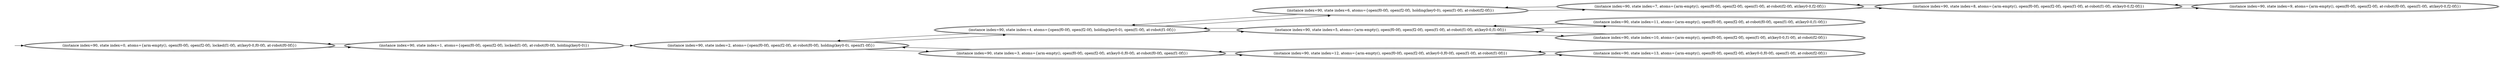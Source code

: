 digraph {
rankdir="LR"
s0[peripheries=2,label="(instance index=90, state index=0, atoms={arm-empty(), open(f0-0f), open(f2-0f), locked(f1-0f), at(key0-0,f0-0f), at-robot(f0-0f)})"]
s13[peripheries=2,label="(instance index=90, state index=13, atoms={arm-empty(), open(f0-0f), open(f2-0f), at(key0-0,f0-0f), open(f1-0f), at-robot(f2-0f)})"]
s12[peripheries=2,label="(instance index=90, state index=12, atoms={arm-empty(), open(f0-0f), open(f2-0f), at(key0-0,f0-0f), open(f1-0f), at-robot(f1-0f)})"]
s11[peripheries=2,label="(instance index=90, state index=11, atoms={arm-empty(), open(f0-0f), open(f2-0f), at-robot(f0-0f), open(f1-0f), at(key0-0,f1-0f)})"]
s10[peripheries=2,label="(instance index=90, state index=10, atoms={arm-empty(), open(f0-0f), open(f2-0f), open(f1-0f), at(key0-0,f1-0f), at-robot(f2-0f)})"]
s9[peripheries=2,label="(instance index=90, state index=9, atoms={arm-empty(), open(f0-0f), open(f2-0f), at-robot(f0-0f), open(f1-0f), at(key0-0,f2-0f)})"]
s8[peripheries=2,label="(instance index=90, state index=8, atoms={arm-empty(), open(f0-0f), open(f2-0f), open(f1-0f), at-robot(f1-0f), at(key0-0,f2-0f)})"]
s7[peripheries=2,label="(instance index=90, state index=7, atoms={arm-empty(), open(f0-0f), open(f2-0f), open(f1-0f), at-robot(f2-0f), at(key0-0,f2-0f)})"]
s6[peripheries=2,label="(instance index=90, state index=6, atoms={open(f0-0f), open(f2-0f), holding(key0-0), open(f1-0f), at-robot(f2-0f)})"]
s5[peripheries=2,label="(instance index=90, state index=5, atoms={arm-empty(), open(f0-0f), open(f2-0f), open(f1-0f), at-robot(f1-0f), at(key0-0,f1-0f)})"]
s4[peripheries=2,label="(instance index=90, state index=4, atoms={open(f0-0f), open(f2-0f), holding(key0-0), open(f1-0f), at-robot(f1-0f)})"]
s3[peripheries=2,label="(instance index=90, state index=3, atoms={arm-empty(), open(f0-0f), open(f2-0f), at(key0-0,f0-0f), at-robot(f0-0f), open(f1-0f)})"]
s2[peripheries=2,label="(instance index=90, state index=2, atoms={open(f0-0f), open(f2-0f), at-robot(f0-0f), holding(key0-0), open(f1-0f)})"]
s1[peripheries=2,label="(instance index=90, state index=1, atoms={open(f0-0f), open(f2-0f), locked(f1-0f), at-robot(f0-0f), holding(key0-0)})"]
Dangling [ label = "", style = invis ]
{ rank = same; Dangling }
Dangling -> s0
{ rank = same; s0}
{
s0->s1
s13->s12
s12->s13
s12->s3
s11->s5
s10->s5
s9->s8
s8->s7
s8->s9
s7->s6
s7->s8
s6->s7
s6->s4
s5->s11
s5->s4
s5->s10
s4->s6
s4->s5
s4->s2
s3->s12
s3->s2
s2->s4
s2->s3
s1->s2
s1->s0
}
}
